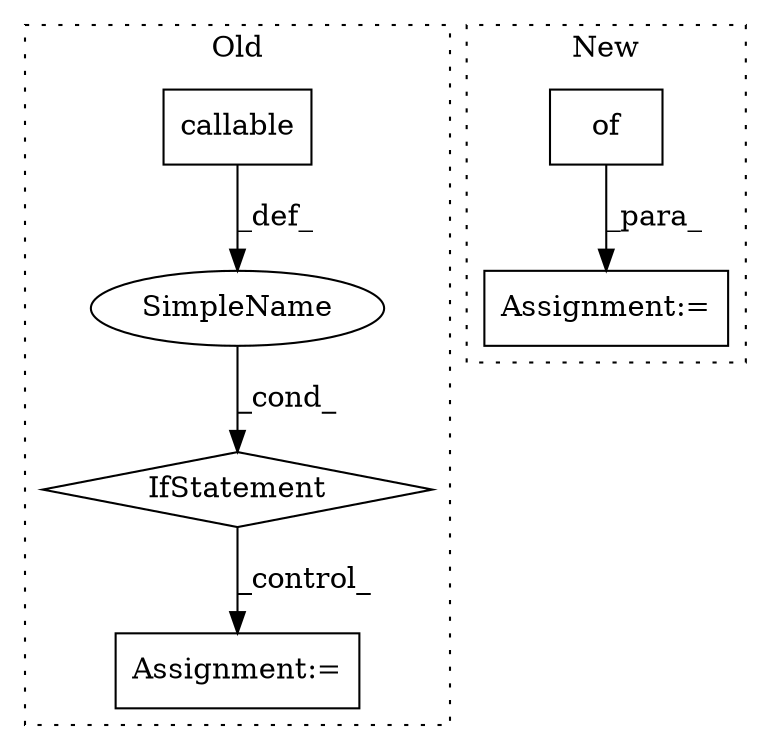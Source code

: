 digraph G {
subgraph cluster0 {
1 [label="callable" a="32" s="462,475" l="9,1" shape="box"];
3 [label="IfStatement" a="25" s="458,476" l="4,2" shape="diamond"];
5 [label="Assignment:=" a="7" s="625" l="1" shape="box"];
6 [label="SimpleName" a="42" s="" l="" shape="ellipse"];
label = "Old";
style="dotted";
}
subgraph cluster1 {
2 [label="of" a="32" s="411" l="4" shape="box"];
4 [label="Assignment:=" a="7" s="392" l="1" shape="box"];
label = "New";
style="dotted";
}
1 -> 6 [label="_def_"];
2 -> 4 [label="_para_"];
3 -> 5 [label="_control_"];
6 -> 3 [label="_cond_"];
}